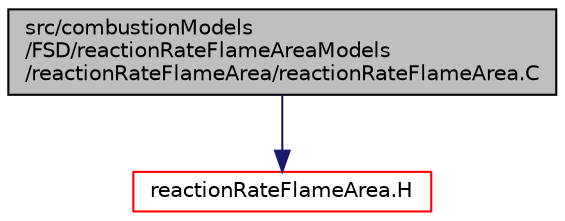 digraph "src/combustionModels/FSD/reactionRateFlameAreaModels/reactionRateFlameArea/reactionRateFlameArea.C"
{
  bgcolor="transparent";
  edge [fontname="Helvetica",fontsize="10",labelfontname="Helvetica",labelfontsize="10"];
  node [fontname="Helvetica",fontsize="10",shape=record];
  Node1 [label="src/combustionModels\l/FSD/reactionRateFlameAreaModels\l/reactionRateFlameArea/reactionRateFlameArea.C",height=0.2,width=0.4,color="black", fillcolor="grey75", style="filled" fontcolor="black"];
  Node1 -> Node2 [color="midnightblue",fontsize="10",style="solid",fontname="Helvetica"];
  Node2 [label="reactionRateFlameArea.H",height=0.2,width=0.4,color="red",URL="$reactionRateFlameArea_8H.html"];
}
